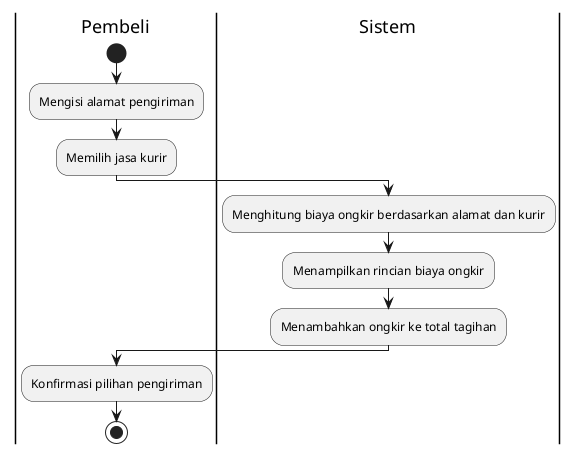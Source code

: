 @startuml
|Pembeli|
start
:Mengisi alamat pengiriman;
:Memilih jasa kurir;
|Sistem|
:Menghitung biaya ongkir berdasarkan alamat dan kurir;
:Menampilkan rincian biaya ongkir;
:Menambahkan ongkir ke total tagihan;
|Pembeli|
:Konfirmasi pilihan pengiriman;
stop
@enduml